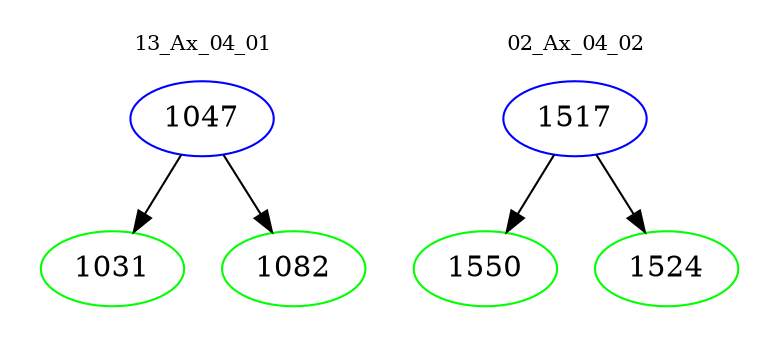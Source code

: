 digraph{
subgraph cluster_0 {
color = white
label = "13_Ax_04_01";
fontsize=10;
T0_1047 [label="1047", color="blue"]
T0_1047 -> T0_1031 [color="black"]
T0_1031 [label="1031", color="green"]
T0_1047 -> T0_1082 [color="black"]
T0_1082 [label="1082", color="green"]
}
subgraph cluster_1 {
color = white
label = "02_Ax_04_02";
fontsize=10;
T1_1517 [label="1517", color="blue"]
T1_1517 -> T1_1550 [color="black"]
T1_1550 [label="1550", color="green"]
T1_1517 -> T1_1524 [color="black"]
T1_1524 [label="1524", color="green"]
}
}
